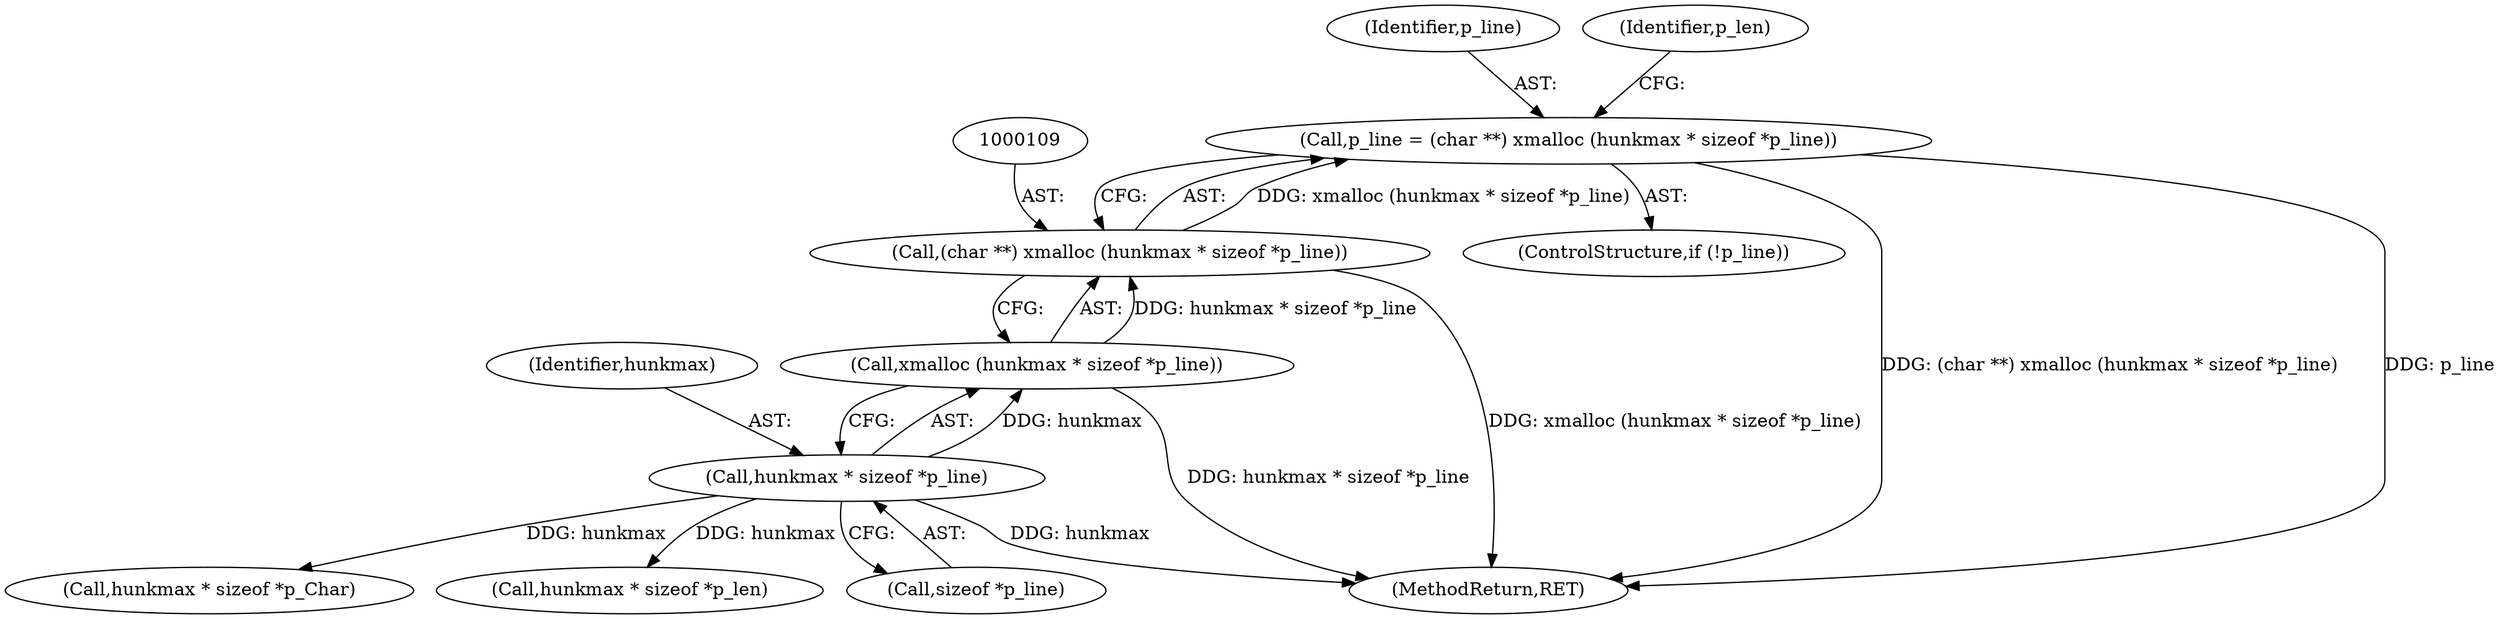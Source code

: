 digraph "0_savannah_0c08d7a902c6fdd49b704623a12d8d672ef18944_1@integer" {
"1000106" [label="(Call,p_line = (char **) xmalloc (hunkmax * sizeof *p_line))"];
"1000108" [label="(Call,(char **) xmalloc (hunkmax * sizeof *p_line))"];
"1000110" [label="(Call,xmalloc (hunkmax * sizeof *p_line))"];
"1000111" [label="(Call,hunkmax * sizeof *p_line)"];
"1000108" [label="(Call,(char **) xmalloc (hunkmax * sizeof *p_line))"];
"1000103" [label="(ControlStructure,if (!p_line))"];
"1000112" [label="(Identifier,hunkmax)"];
"1000135" [label="(Call,hunkmax * sizeof *p_Char)"];
"1000111" [label="(Call,hunkmax * sizeof *p_line)"];
"1000110" [label="(Call,xmalloc (hunkmax * sizeof *p_line))"];
"1000124" [label="(Call,hunkmax * sizeof *p_len)"];
"1000107" [label="(Identifier,p_line)"];
"1000106" [label="(Call,p_line = (char **) xmalloc (hunkmax * sizeof *p_line))"];
"1000118" [label="(Identifier,p_len)"];
"1000140" [label="(MethodReturn,RET)"];
"1000113" [label="(Call,sizeof *p_line)"];
"1000106" -> "1000103"  [label="AST: "];
"1000106" -> "1000108"  [label="CFG: "];
"1000107" -> "1000106"  [label="AST: "];
"1000108" -> "1000106"  [label="AST: "];
"1000118" -> "1000106"  [label="CFG: "];
"1000106" -> "1000140"  [label="DDG: (char **) xmalloc (hunkmax * sizeof *p_line)"];
"1000106" -> "1000140"  [label="DDG: p_line"];
"1000108" -> "1000106"  [label="DDG: xmalloc (hunkmax * sizeof *p_line)"];
"1000108" -> "1000110"  [label="CFG: "];
"1000109" -> "1000108"  [label="AST: "];
"1000110" -> "1000108"  [label="AST: "];
"1000108" -> "1000140"  [label="DDG: xmalloc (hunkmax * sizeof *p_line)"];
"1000110" -> "1000108"  [label="DDG: hunkmax * sizeof *p_line"];
"1000110" -> "1000111"  [label="CFG: "];
"1000111" -> "1000110"  [label="AST: "];
"1000110" -> "1000140"  [label="DDG: hunkmax * sizeof *p_line"];
"1000111" -> "1000110"  [label="DDG: hunkmax"];
"1000111" -> "1000113"  [label="CFG: "];
"1000112" -> "1000111"  [label="AST: "];
"1000113" -> "1000111"  [label="AST: "];
"1000111" -> "1000140"  [label="DDG: hunkmax"];
"1000111" -> "1000124"  [label="DDG: hunkmax"];
"1000111" -> "1000135"  [label="DDG: hunkmax"];
}

